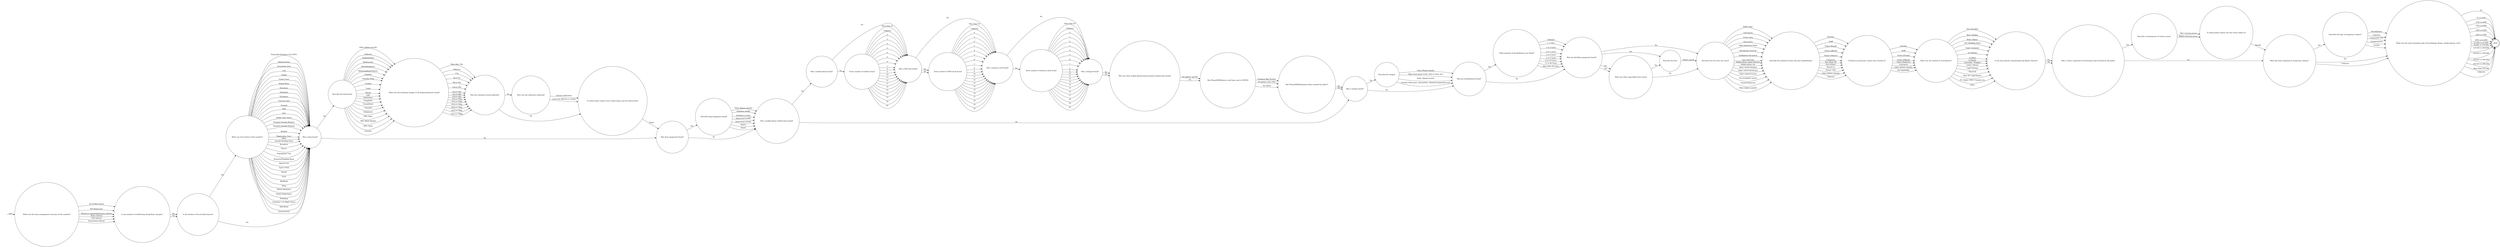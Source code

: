 digraph OLD_FINDS2 {  rankdir=LR;
  node [shape = circle];
  START_NODE [label="", shape=none];
  START_NODE -> 51184 [label = "start"];
  END_NODE [label="END", shape="doublecircle"];
  51184 [label = "What was the main management outcome of this incident?"];
  51184 -> 51185 [label = "No Further Action"];
  51184 -> 51185 [label = "IEP Regression"];
  51184 -> 51185 [label = "Placed on report/adjudication referral"];
  51184 -> 51185 [label = "Police referral"];
  51184 -> 51185 [label = "CPS referral"];
  51184 -> 51185 [label = "Prosecution referral"];
  51185 [label = "Is any member of staff facing disciplinary charges?"];
  51185 -> 51186 [label = "Yes"];
  51185 -> 51186 [label = "No"];
  51186 [label = "Is the location of the incident known?"];
  51186 -> 51187 [label = "Yes"];
  51186 -> 51188 [label = "No"];
  51187 [label = "What was the location of the incident?"];
  51187 -> 51188 [label = "Administration"];
  51187 -> 51188 [label = "Association Area"];
  51187 -> 51188 [label = "Cell"];
  51187 -> 51188 [label = "Chapel"];
  51187 -> 51188 [label = "Crown Court"];
  51187 -> 51188 [label = "Dining Room"];
  51187 -> 51188 [label = "Dormitory"];
  51187 -> 51188 [label = "Education"];
  51187 -> 51188 [label = "Elsewhere"];
  51187 -> 51188 [label = "Exercise Yard"];
  51187 -> 51188 [label = "Funeral"];
  51187 -> 51188 [label = "Gate"];
  51187 -> 51188 [label = "Gym"];
  51187 -> 51188 [label = "Health Care Centre"];
  51187 -> 51188 [label = "Hospital Outside (Patient)"];
  51187 -> 51188 [label = "Hospital Outside (Visiting)"];
  51187 -> 51188 [label = "Kitchen"];
  51187 -> 51188 [label = "Magistrates Court"];
  51187 -> 51188 [label = "Office"];
  51187 -> 51188 [label = "Outside Working Party"];
  51187 -> 51188 [label = "Reception"];
  51187 -> 51188 [label = "Recess"];
  51187 -> 51188 [label = "Segregation Unit"];
  51187 -> 51188 [label = "Showers/Changing Room"];
  51187 -> 51188 [label = "Special Unit"];
  51187 -> 51188 [label = "Sports Field"];
  51187 -> 51188 [label = "Vehicle"];
  51187 -> 51188 [label = "Visits"];
  51187 -> 51188 [label = "Weddings"];
  51187 -> 51188 [label = "Wing"];
  51187 -> 51188 [label = "Within Perimeter"];
  51187 -> 51188 [label = "Works Department"];
  51187 -> 51188 [label = "Workshop"];
  51187 -> 51188 [label = "Induction / 1st Night Centre"];
  51187 -> 51188 [label = "Mail Room"];
  51187 -> 51188 [label = "External Roof"];
  51187 -> 51188 [label = "Vulnerable Prisoners Unit (VPU)"];
  51188 [label = "Was a drug found?"];
  51188 -> 51189 [label = "Yes"];
  51188 -> 51194 [label = "No"];
  51189 [label = "Describe the drug found"];
  51189 -> 51190 [label = "Amphetamines"];
  51189 -> 51190 [label = "Barbiturates"];
  51189 -> 51190 [label = "Benzodiazepines"];
  51189 -> 51190 [label = "Buprenorphine/Subutex"];
  51189 -> 51190 [label = "Cannabis"];
  51189 -> 51190 [label = "Cannabis Plant"];
  51189 -> 51190 [label = "Cocaine"];
  51189 -> 51190 [label = "Crack"];
  51189 -> 51190 [label = "Heroin"];
  51189 -> 51190 [label = "LSD"];
  51189 -> 51190 [label = "Methadone"];
  51189 -> 51190 [label = "Pregabalin"];
  51189 -> 51190 [label = "Tranquilisers"];
  51189 -> 51190 [label = "Tramadol"];
  51189 -> 51190 [label = "Gabapentin"];
  51189 -> 51190 [label = "NPS: Spice"];
  51189 -> 51190 [label = "NPS: Black Mamba"];
  51189 -> 51190 [label = "NPS: Other"];
  51189 -> 51190 [label = "Steroids"];
  51189 -> 51190 [label = "Other (please specify)"];
  51189 -> 51190 [label = "Unknown"];
  51190 [label = "What was the estimated weight of all drugs/substances found?"];
  51190 -> 51191 [label = "<1g"];
  51190 -> 51191 [label = "2g to 5g"];
  51190 -> 51191 [label = "6g to 10g"];
  51190 -> 51191 [label = "11g to 20g"];
  51190 -> 51191 [label = "21g to 30g"];
  51190 -> 51191 [label = "31g to 40g"];
  51190 -> 51191 [label = "41g to 50g"];
  51190 -> 51191 [label = "51g to 100g"];
  51190 -> 51191 [label = "101g to 200g"];
  51190 -> 51191 [label = "201g to 300g"];
  51190 -> 51191 [label = "301g to 400g"];
  51190 -> 51191 [label = "401g to 500g"];
  51190 -> 51191 [label = "501g to 1000g"];
  51190 -> 51191 [label = "More than 1Kg"];
  51190 -> 51191 [label = "Unknown"];
  51191 [label = "Was the substance found analysed?"];
  51191 -> 51192 [label = "Yes"];
  51191 -> 51193 [label = "No"];
  51192 [label = "How was the substance analysed?"];
  51192 -> 51193 [label = "Forensic laboratory"];
  51192 -> 51193 [label = "Local with BDH kit or similar"];
  51193 [label = "To which police station were seized drugs sent for destruction?"];
  51193 -> 51194 [label = "Name"];
  51194 [label = "Was drug equipment found?"];
  51194 -> 51195 [label = "Yes"];
  51194 -> 51196 [label = "No"];
  51195 [label = "Describe drug equipment found?"];
  51195 -> 51196 [label = "Authentic needle"];
  51195 -> 51196 [label = "Authentic syringe"];
  51195 -> 51196 [label = "Improvised needle"];
  51195 -> 51196 [label = "Improvised syringe"];
  51195 -> 51196 [label = "Pipe(s)"];
  51195 -> 51196 [label = "Roach"];
  51195 -> 51196 [label = "Other (please specify)"];
  51196 [label = "Was a mobile phone related item found?"];
  51196 -> 51197 [label = "Yes"];
  51196 -> 51207 [label = "No"];
  51197 [label = "Was a mobile phone found?"];
  51197 -> 51198 [label = "Yes"];
  51197 -> 51199 [label = "No"];
  51198 [label = "Enter number of mobiles found"];
  51198 -> 51199 [label = "0"];
  51198 -> 51199 [label = "1"];
  51198 -> 51199 [label = "2"];
  51198 -> 51199 [label = "3"];
  51198 -> 51199 [label = "4"];
  51198 -> 51199 [label = "5"];
  51198 -> 51199 [label = "6"];
  51198 -> 51199 [label = "7"];
  51198 -> 51199 [label = "8"];
  51198 -> 51199 [label = "9"];
  51198 -> 51199 [label = "10"];
  51198 -> 51199 [label = "11"];
  51198 -> 51199 [label = "12"];
  51198 -> 51199 [label = "13"];
  51198 -> 51199 [label = "14"];
  51198 -> 51199 [label = "15"];
  51198 -> 51199 [label = "16"];
  51198 -> 51199 [label = "17"];
  51198 -> 51199 [label = "18"];
  51198 -> 51199 [label = "20"];
  51198 -> 51199 [label = "More than 20"];
  51198 -> 51199 [label = "Unknown"];
  51199 [label = "Was a SIM card found?"];
  51199 -> 51200 [label = "Yes"];
  51199 -> 51200 [label = "No"];
  51199 -> 51201 [label = "No"];
  51200 [label = "Enter number of SIM Cards found"];
  51200 -> 51201 [label = "0"];
  51200 -> 51201 [label = "1"];
  51200 -> 51201 [label = "2"];
  51200 -> 51201 [label = "3"];
  51200 -> 51201 [label = "4"];
  51200 -> 51201 [label = "5"];
  51200 -> 51201 [label = "6"];
  51200 -> 51201 [label = "7"];
  51200 -> 51201 [label = "8"];
  51200 -> 51201 [label = "9"];
  51200 -> 51201 [label = "10"];
  51200 -> 51201 [label = "11"];
  51200 -> 51201 [label = "12"];
  51200 -> 51201 [label = "13"];
  51200 -> 51201 [label = "14"];
  51200 -> 51201 [label = "15"];
  51200 -> 51201 [label = "16"];
  51200 -> 51201 [label = "17"];
  51200 -> 51201 [label = "18"];
  51200 -> 51201 [label = "19"];
  51200 -> 51201 [label = "20"];
  51200 -> 51201 [label = "More than 20"];
  51200 -> 51201 [label = "Unknown"];
  51201 [label = "Was a memory card found?"];
  51201 -> 51202 [label = "Yes"];
  51201 -> 51203 [label = "No"];
  51202 [label = "Enter number of memory cards found"];
  51202 -> 51203 [label = "0"];
  51202 -> 51203 [label = "1"];
  51202 -> 51203 [label = "2"];
  51202 -> 51203 [label = "3"];
  51202 -> 51203 [label = "4"];
  51202 -> 51203 [label = "5"];
  51202 -> 51203 [label = "6"];
  51202 -> 51203 [label = "7"];
  51202 -> 51203 [label = "8"];
  51202 -> 51203 [label = "9"];
  51202 -> 51203 [label = "10"];
  51202 -> 51203 [label = "11"];
  51202 -> 51203 [label = "12"];
  51202 -> 51203 [label = "13"];
  51202 -> 51203 [label = "14"];
  51202 -> 51203 [label = "15"];
  51202 -> 51203 [label = "16"];
  51202 -> 51203 [label = "17"];
  51202 -> 51203 [label = "18"];
  51202 -> 51203 [label = "19"];
  51202 -> 51203 [label = "20"];
  51202 -> 51203 [label = "More than 20"];
  51202 -> 51203 [label = "Unknown"];
  51203 [label = "Was a charger found?"];
  51203 -> 51204 [label = "Yes"];
  51203 -> 51204 [label = "No"];
  51204 [label = "Was any other mobile phone/communication related item found?"];
  51204 -> 51205 [label = "Yes (please specify)"];
  51204 -> 51205 [label = "No"];
  51205 [label = "Has Phone/SIM/Memory card been sent to NDTSG"];
  51205 -> 51206 [label = "Yes (Date)"];
  51205 -> 51206 [label = "Evidence Bag Number"];
  51205 -> 51206 [label = "No (please state why)"];
  51206 [label = "Has Phone/SIM/Equipment been retained by police?"];
  51206 -> 51207 [label = "Yes"];
  51206 -> 51207 [label = "No"];
  51207 [label = "Was a weapon found?"];
  51207 -> 51208 [label = "Yes"];
  51207 -> 51209 [label = "No"];
  51208 [label = "Describe the weapon"];
  51208 -> 51209 [label = "Blunt Instrument (Cosh, Item in Sock, etc)"];
  51208 -> 51209 [label = "Knife / Bladed Article"];
  51208 -> 51209 [label = "Firearm (Fake guns, ammunition, chemical incapacitant etc)"];
  51208 -> 51209 [label = "Other (Please specify"];
  51209 [label = "Was any alcohol/hooch found?"];
  51209 -> 51210 [label = "Yes"];
  51209 -> 51211 [label = "No"];
  51210 [label = "What quantity of alcohol/hooch was found?"];
  51210 -> 51211 [label = "< 1 Litre"];
  51210 -> 51211 [label = "1 to 2 Litres"];
  51210 -> 51211 [label = "2 to 3 Litres"];
  51210 -> 51211 [label = "3 to 4 Litres"];
  51210 -> 51211 [label = "4 to 5 Litres"];
  51210 -> 51211 [label = "6 to 10 Litres"];
  51210 -> 51211 [label = "11 to 20 Litres"];
  51210 -> 51211 [label = "More than 20 Litres"];
  51210 -> 51211 [label = "Unknown"];
  51211 [label = "Was any distilling equipment found?"];
  51211 -> 51213 [label = "Yes"];
  51211 -> 51214 [label = "No"];
  51211 -> 51212 [label = "Yes"];
  51211 -> 51212 [label = "No"];
  51212 [label = "Were any other reportable items found"];
  51212 -> 51213 [label = "Yes"];
  51212 -> 51214 [label = "No"];
  51213 [label = "Describe the item"];
  51213 -> 51214 [label = "Please specify"];
  51214 [label = "Describe how the item was found"];
  51214 -> 51215 [label = "BOSS Chair"];
  51214 -> 51215 [label = "Cell Search"];
  51214 -> 51215 [label = "Crime scene"];
  51214 -> 51215 [label = "Dog search"];
  51214 -> 51215 [label = "High Sensitivity Wand"];
  51214 -> 51215 [label = "Information received"];
  51214 -> 51215 [label = "Intelligence led search"];
  51214 -> 51215 [label = "Item observed"];
  51214 -> 51215 [label = "Mobile phone signal detector"];
  51214 -> 51215 [label = "Mobile phone rod"];
  51214 -> 51215 [label = "Other search (inmate)"];
  51214 -> 51215 [label = "Other search (premises)"];
  51214 -> 51215 [label = "Other search (visitor)"];
  51214 -> 51215 [label = "Pre-occupation search"];
  51214 -> 51215 [label = "Unusual behaviour"];
  51214 -> 51215 [label = "Other (please specify)"];
  51215 [label = "Describe the method of entry into the establishment"];
  51215 -> 51216 [label = "Prisoner"];
  51215 -> 51216 [label = "Staff"];
  51215 -> 51216 [label = "Visitor (friend)"];
  51215 -> 51216 [label = "Viistor (official)"];
  51215 -> 51216 [label = "Visitor (relative)"];
  51215 -> 51216 [label = "Contractor"];
  51215 -> 51216 [label = "Post (Rule 39)"];
  51215 -> 51216 [label = "Post (Other)"];
  51215 -> 51216 [label = "Thrown in"];
  51215 -> 51216 [label = "Drone / UAV"];
  51215 -> 51216 [label = "Other (please specify)"];
  51215 -> 51216 [label = "Unknown"];
  51216 [label = "If found in possession, whose was it found in?"];
  51216 -> 51217 [label = "Prisoner"];
  51216 -> 51217 [label = "Staff"];
  51216 -> 51217 [label = "Visitor (Friend)"];
  51216 -> 51217 [label = "Visitor (Official)"];
  51216 -> 51217 [label = "Visitor (Relative)"];
  51216 -> 51217 [label = "Contractor"];
  51216 -> 51217 [label = "Other (please specify)"];
  51216 -> 51217 [label = "Not Applicable"];
  51217 [label = "What was the method of concealment?"];
  51217 -> 51218 [label = "Not concealed"];
  51217 -> 51218 [label = "Bed / bedding"];
  51217 -> 51218 [label = "Book / Papers"];
  51217 -> 51218 [label = "Cell / Building Fabric"];
  51217 -> 51218 [label = "Food / Container"];
  51217 -> 51218 [label = "In Clothing"];
  51217 -> 51218 [label = "In Hand"];
  51217 -> 51218 [label = "In Mouth"];
  51217 -> 51218 [label = "Internally / Plugged"];
  51217 -> 51218 [label = "Letter / Parcel"];
  51217 -> 51218 [label = "Light Fittings"];
  51217 -> 51218 [label = "Pipework"];
  51217 -> 51218 [label = "Rule 39 / Legal Papers"];
  51217 -> 51218 [label = "TV / Radio / DVD / Consoles etc"];
  51217 -> 51218 [label = "Other"];
  51218 [label = "Is the item heavily contaminated (eg Blood, Faeces)?"];
  51218 -> 51219 [label = "Yes"];
  51218 -> 51219 [label = "No"];
  51219 [label = "Was a visitor suspected of involvement and arrested by the police"];
  51219 -> 51220 [label = "Yes"];
  51219 -> 51222 [label = "No"];
  51220 [label = "Describe circumstances of visitors arrest"];
  51220 -> 51221 [label = "After entering prison"];
  51220 -> 51221 [label = "Before entering prison"];
  51221 [label = "To which police station was the visitor taken to?"];
  51221 -> 51222 [label = "Specify"];
  51222 [label = "Were the items obtained on temporary release?"];
  51222 -> 51223 [label = "Yes"];
  51222 -> 51224 [label = "No"];
  51222 -> 51224 [label = "Unknown"];
  51223 [label = "Describe the type of temporary release?"];
  51223 -> 51224 [label = "Communtiy Visit"];
  51223 -> 51224 [label = "Compassionate"];
  51223 -> 51224 [label = "Facility"];
  51223 -> 51224 [label = "Resettlement"];
  51223 -> 51224 [label = "Unknown"];
  51224 [label = "What was the total estimated valie of the findings (drugs, mobile phones, etc)?"];
  51224 -> END_NODE [label = "£0"];
  51224 -> END_NODE [label = "£1 to £100"];
  51224 -> END_NODE [label = "£101 to £200"];
  51224 -> END_NODE [label = "£201 to £300"];
  51224 -> END_NODE [label = "£301 to £400"];
  51224 -> END_NODE [label = "£401 to £500"];
  51224 -> END_NODE [label = "£501 to £1,000"];
  51224 -> END_NODE [label = "£1,001 to £5,000"];
  51224 -> END_NODE [label = "£5,001 to £10,000"];
  51224 -> END_NODE [label = "£10,001 to £20,000"];
  51224 -> END_NODE [label = "£20,001 to £30,000"];
  51224 -> END_NODE [label = "£30,001 to £40,000"];
  51224 -> END_NODE [label = "£40,001 to £50,000"];
  51224 -> END_NODE [label = "More than £50,000"];
  51224 -> END_NODE [label = "Unknown"];
}
